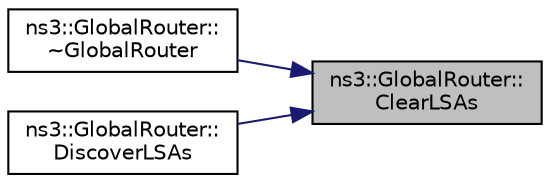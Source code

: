 digraph "ns3::GlobalRouter::ClearLSAs"
{
 // LATEX_PDF_SIZE
  edge [fontname="Helvetica",fontsize="10",labelfontname="Helvetica",labelfontsize="10"];
  node [fontname="Helvetica",fontsize="10",shape=record];
  rankdir="RL";
  Node1 [label="ns3::GlobalRouter::\lClearLSAs",height=0.2,width=0.4,color="black", fillcolor="grey75", style="filled", fontcolor="black",tooltip="Clear list of LSAs."];
  Node1 -> Node2 [dir="back",color="midnightblue",fontsize="10",style="solid",fontname="Helvetica"];
  Node2 [label="ns3::GlobalRouter::\l~GlobalRouter",height=0.2,width=0.4,color="black", fillcolor="white", style="filled",URL="$classns3_1_1_global_router.html#a790cbb0b727677916583a16cdd5d177a",tooltip=" "];
  Node1 -> Node3 [dir="back",color="midnightblue",fontsize="10",style="solid",fontname="Helvetica"];
  Node3 [label="ns3::GlobalRouter::\lDiscoverLSAs",height=0.2,width=0.4,color="black", fillcolor="white", style="filled",URL="$classns3_1_1_global_router.html#a44e135879879a27cd8d2566b5e9761cf",tooltip="Walk the connected channels, discover the adjacent routers and build the associated number of Global ..."];
}
